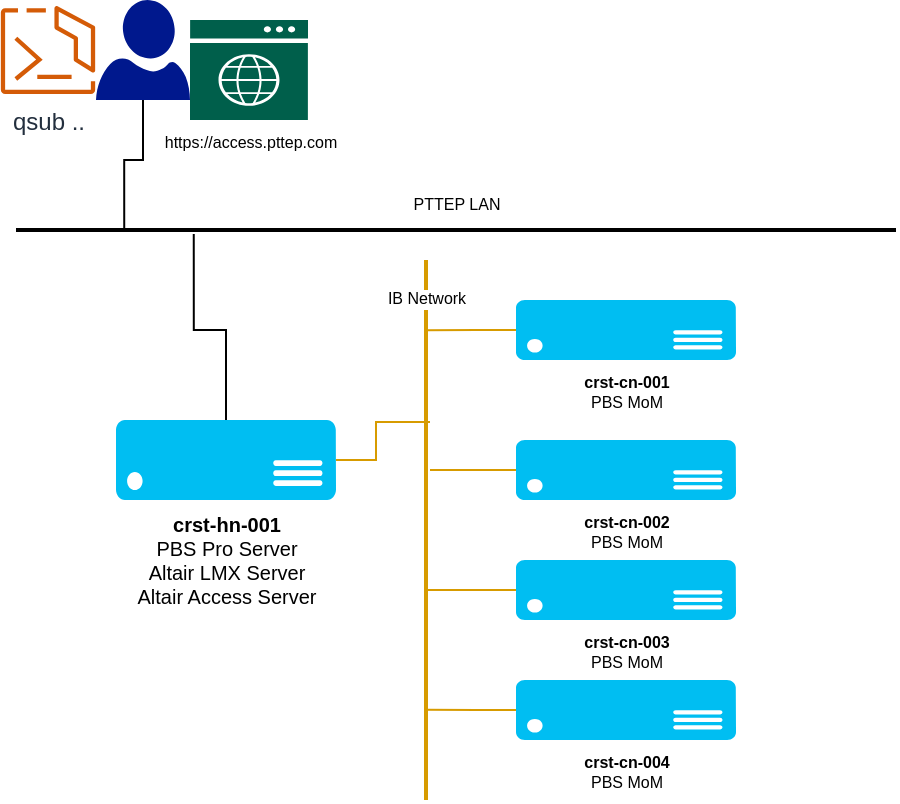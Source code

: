 <mxfile version="21.1.6" type="github">
  <diagram id="NVtOqwDCr2i9Ciga5ujS" name="Page-1">
    <mxGraphModel dx="2044" dy="1806" grid="1" gridSize="10" guides="1" tooltips="1" connect="1" arrows="1" fold="1" page="1" pageScale="1" pageWidth="850" pageHeight="1100" math="0" shadow="0">
      <root>
        <mxCell id="0" />
        <mxCell id="1" parent="0" />
        <mxCell id="Gpl_aYkSZ7lwS6UjirmN-12" style="rounded=0;orthogonalLoop=1;jettySize=auto;html=1;exitX=1;exitY=0.5;exitDx=0;exitDy=0;exitPerimeter=0;entryX=0.3;entryY=0.3;entryDx=0;entryDy=0;entryPerimeter=0;fontSize=8;horizontal=0;strokeColor=#d79b00;edgeStyle=orthogonalEdgeStyle;endArrow=none;endFill=0;fillColor=#ffe6cc;" parent="1" source="Gpl_aYkSZ7lwS6UjirmN-1" target="Gpl_aYkSZ7lwS6UjirmN-11" edge="1">
          <mxGeometry relative="1" as="geometry" />
        </mxCell>
        <mxCell id="Gpl_aYkSZ7lwS6UjirmN-22" style="edgeStyle=orthogonalEdgeStyle;rounded=0;orthogonalLoop=1;jettySize=auto;html=1;entryX=0.202;entryY=0.7;entryDx=0;entryDy=0;entryPerimeter=0;strokeColor=default;fontSize=8;endArrow=none;endFill=0;" parent="1" source="Gpl_aYkSZ7lwS6UjirmN-1" target="Gpl_aYkSZ7lwS6UjirmN-21" edge="1">
          <mxGeometry relative="1" as="geometry" />
        </mxCell>
        <mxCell id="Gpl_aYkSZ7lwS6UjirmN-1" value="&lt;div style=&quot;&quot;&gt;&lt;font style=&quot;font-size: 10px;&quot;&gt;&lt;b&gt;crst-hn-001&lt;/b&gt;&lt;/font&gt;&lt;/div&gt;&lt;div&gt;&lt;font style=&quot;font-size: 10px;&quot;&gt;PBS Pro Server&lt;/font&gt;&lt;/div&gt;&lt;div&gt;&lt;font style=&quot;font-size: 10px;&quot;&gt;Altair LMX Server&lt;/font&gt;&lt;/div&gt;&lt;div style=&quot;&quot;&gt;&lt;font style=&quot;font-size: 10px;&quot;&gt;Altair Access Server&lt;font style=&quot;font-size: 10px;&quot;&gt;&lt;br&gt;&lt;/font&gt;&lt;/font&gt;&lt;/div&gt;" style="verticalLabelPosition=bottom;html=1;verticalAlign=top;align=center;strokeColor=none;fillColor=#00BEF2;shape=mxgraph.azure.server;fontSize=10;" parent="1" vertex="1">
          <mxGeometry x="40" y="190" width="110" height="40" as="geometry" />
        </mxCell>
        <mxCell id="Gpl_aYkSZ7lwS6UjirmN-13" style="edgeStyle=orthogonalEdgeStyle;rounded=0;orthogonalLoop=1;jettySize=auto;html=1;entryX=0.13;entryY=0.5;entryDx=0;entryDy=0;entryPerimeter=0;strokeColor=#d79b00;fontSize=8;endArrow=none;endFill=0;fillColor=#ffe6cc;" parent="1" source="Gpl_aYkSZ7lwS6UjirmN-2" target="Gpl_aYkSZ7lwS6UjirmN-11" edge="1">
          <mxGeometry relative="1" as="geometry" />
        </mxCell>
        <mxCell id="Gpl_aYkSZ7lwS6UjirmN-2" value="&lt;div style=&quot;font-size: 8px;&quot;&gt;&lt;font style=&quot;font-size: 8px;&quot;&gt;&lt;b style=&quot;font-size: 8px;&quot;&gt;crst-cn-001&lt;/b&gt;&lt;/font&gt;&lt;/div&gt;&lt;div style=&quot;font-size: 8px;&quot;&gt;&lt;font style=&quot;font-size: 8px;&quot;&gt;PBS MoM&lt;br style=&quot;font-size: 8px;&quot;&gt;&lt;/font&gt;&lt;/div&gt;" style="verticalLabelPosition=bottom;html=1;verticalAlign=top;align=center;strokeColor=none;fillColor=#00BEF2;shape=mxgraph.azure.server;fontSize=8;" parent="1" vertex="1">
          <mxGeometry x="240" y="130" width="110" height="30" as="geometry" />
        </mxCell>
        <mxCell id="Gpl_aYkSZ7lwS6UjirmN-14" style="edgeStyle=orthogonalEdgeStyle;rounded=0;orthogonalLoop=1;jettySize=auto;html=1;entryX=0.389;entryY=0.3;entryDx=0;entryDy=0;entryPerimeter=0;strokeColor=#d79b00;fontSize=8;endArrow=none;endFill=0;fillColor=#ffe6cc;" parent="1" source="Gpl_aYkSZ7lwS6UjirmN-3" target="Gpl_aYkSZ7lwS6UjirmN-11" edge="1">
          <mxGeometry relative="1" as="geometry" />
        </mxCell>
        <mxCell id="Gpl_aYkSZ7lwS6UjirmN-3" value="&lt;div style=&quot;font-size: 8px;&quot;&gt;&lt;font style=&quot;font-size: 8px;&quot;&gt;&lt;b style=&quot;font-size: 8px;&quot;&gt;crst-cn-002&lt;/b&gt;&lt;/font&gt;&lt;/div&gt;&lt;div style=&quot;font-size: 8px;&quot;&gt;&lt;font style=&quot;font-size: 8px;&quot;&gt;PBS MoM&lt;br style=&quot;font-size: 8px;&quot;&gt;&lt;/font&gt;&lt;/div&gt;" style="verticalLabelPosition=bottom;html=1;verticalAlign=top;align=center;strokeColor=none;fillColor=#00BEF2;shape=mxgraph.azure.server;fontSize=8;" parent="1" vertex="1">
          <mxGeometry x="240" y="200" width="110" height="30" as="geometry" />
        </mxCell>
        <mxCell id="Gpl_aYkSZ7lwS6UjirmN-15" style="edgeStyle=orthogonalEdgeStyle;rounded=0;orthogonalLoop=1;jettySize=auto;html=1;entryX=0.611;entryY=0.5;entryDx=0;entryDy=0;entryPerimeter=0;strokeColor=#d79b00;fontSize=8;endArrow=none;endFill=0;fillColor=#ffe6cc;" parent="1" source="Gpl_aYkSZ7lwS6UjirmN-4" target="Gpl_aYkSZ7lwS6UjirmN-11" edge="1">
          <mxGeometry relative="1" as="geometry" />
        </mxCell>
        <mxCell id="Gpl_aYkSZ7lwS6UjirmN-4" value="&lt;div style=&quot;font-size: 8px;&quot;&gt;&lt;font style=&quot;font-size: 8px;&quot;&gt;&lt;b style=&quot;font-size: 8px;&quot;&gt;crst-cn-003&lt;/b&gt;&lt;/font&gt;&lt;/div&gt;&lt;div style=&quot;font-size: 8px;&quot;&gt;&lt;font style=&quot;font-size: 8px;&quot;&gt;PBS MoM&lt;br style=&quot;font-size: 8px;&quot;&gt;&lt;/font&gt;&lt;/div&gt;" style="verticalLabelPosition=bottom;html=1;verticalAlign=top;align=center;strokeColor=none;fillColor=#00BEF2;shape=mxgraph.azure.server;fontSize=8;" parent="1" vertex="1">
          <mxGeometry x="240" y="260" width="110" height="30" as="geometry" />
        </mxCell>
        <mxCell id="Gpl_aYkSZ7lwS6UjirmN-16" style="edgeStyle=orthogonalEdgeStyle;rounded=0;orthogonalLoop=1;jettySize=auto;html=1;entryX=0.833;entryY=0.5;entryDx=0;entryDy=0;entryPerimeter=0;strokeColor=#d79b00;fontSize=8;endArrow=none;endFill=0;fillColor=#ffe6cc;" parent="1" source="Gpl_aYkSZ7lwS6UjirmN-5" target="Gpl_aYkSZ7lwS6UjirmN-11" edge="1">
          <mxGeometry relative="1" as="geometry" />
        </mxCell>
        <mxCell id="Gpl_aYkSZ7lwS6UjirmN-5" value="&lt;div style=&quot;font-size: 8px;&quot;&gt;&lt;font style=&quot;font-size: 8px;&quot;&gt;&lt;b style=&quot;font-size: 8px;&quot;&gt;crst-cn-004&lt;/b&gt;&lt;/font&gt;&lt;/div&gt;&lt;div style=&quot;font-size: 8px;&quot;&gt;&lt;font style=&quot;font-size: 8px;&quot;&gt;PBS MoM&lt;br style=&quot;font-size: 8px;&quot;&gt;&lt;/font&gt;&lt;/div&gt;" style="verticalLabelPosition=bottom;html=1;verticalAlign=top;align=center;strokeColor=none;fillColor=#00BEF2;shape=mxgraph.azure.server;fontSize=8;" parent="1" vertex="1">
          <mxGeometry x="240" y="320" width="110" height="30" as="geometry" />
        </mxCell>
        <mxCell id="Gpl_aYkSZ7lwS6UjirmN-6" style="edgeStyle=orthogonalEdgeStyle;rounded=0;orthogonalLoop=1;jettySize=auto;html=1;exitX=0.5;exitY=1;exitDx=0;exitDy=0;exitPerimeter=0;fontSize=8;" parent="1" source="Gpl_aYkSZ7lwS6UjirmN-5" target="Gpl_aYkSZ7lwS6UjirmN-5" edge="1">
          <mxGeometry relative="1" as="geometry" />
        </mxCell>
        <mxCell id="Gpl_aYkSZ7lwS6UjirmN-11" value="IB Network" style="line;strokeWidth=2;direction=south;html=1;fontSize=8;fillColor=#ffe6cc;strokeColor=#d79b00;" parent="1" vertex="1">
          <mxGeometry x="190" y="110" width="10" height="270" as="geometry" />
        </mxCell>
        <mxCell id="Gpl_aYkSZ7lwS6UjirmN-17" value="&lt;div&gt;https://access.pttep.com&lt;/div&gt;" style="sketch=0;pointerEvents=1;shadow=0;dashed=0;html=1;strokeColor=none;fillColor=#005F4B;labelPosition=center;verticalLabelPosition=bottom;verticalAlign=top;align=center;outlineConnect=0;shape=mxgraph.veeam2.web_console;fontSize=8;" parent="1" vertex="1">
          <mxGeometry x="77" y="-10" width="59" height="50" as="geometry" />
        </mxCell>
        <mxCell id="Gpl_aYkSZ7lwS6UjirmN-21" value="PTTEP LAN" style="line;strokeWidth=2;html=1;fontSize=8;labelPosition=center;verticalLabelPosition=top;align=center;verticalAlign=bottom;" parent="1" vertex="1">
          <mxGeometry x="-10" y="90" width="440" height="10" as="geometry" />
        </mxCell>
        <mxCell id="Gpl_aYkSZ7lwS6UjirmN-27" style="edgeStyle=orthogonalEdgeStyle;rounded=0;orthogonalLoop=1;jettySize=auto;html=1;entryX=0.123;entryY=0.5;entryDx=0;entryDy=0;entryPerimeter=0;strokeColor=default;fontSize=8;endArrow=none;endFill=0;" parent="1" source="Gpl_aYkSZ7lwS6UjirmN-23" target="Gpl_aYkSZ7lwS6UjirmN-21" edge="1">
          <mxGeometry relative="1" as="geometry" />
        </mxCell>
        <mxCell id="Gpl_aYkSZ7lwS6UjirmN-23" value="" style="sketch=0;aspect=fixed;pointerEvents=1;shadow=0;dashed=0;html=1;strokeColor=none;labelPosition=center;verticalLabelPosition=bottom;verticalAlign=top;align=center;fillColor=#00188D;shape=mxgraph.azure.user;fontSize=8;" parent="1" vertex="1">
          <mxGeometry x="30" y="-20" width="47" height="50" as="geometry" />
        </mxCell>
        <mxCell id="Gpl_aYkSZ7lwS6UjirmN-24" value="qsub .." style="sketch=0;outlineConnect=0;fontColor=#232F3E;gradientColor=none;fillColor=#D45B07;strokeColor=none;dashed=0;verticalLabelPosition=bottom;verticalAlign=top;align=center;html=1;fontSize=12;fontStyle=0;aspect=fixed;pointerEvents=1;shape=mxgraph.aws4.ecs_copilot_cli;" parent="1" vertex="1">
          <mxGeometry x="-18" y="-17" width="48" height="44" as="geometry" />
        </mxCell>
      </root>
    </mxGraphModel>
  </diagram>
</mxfile>

